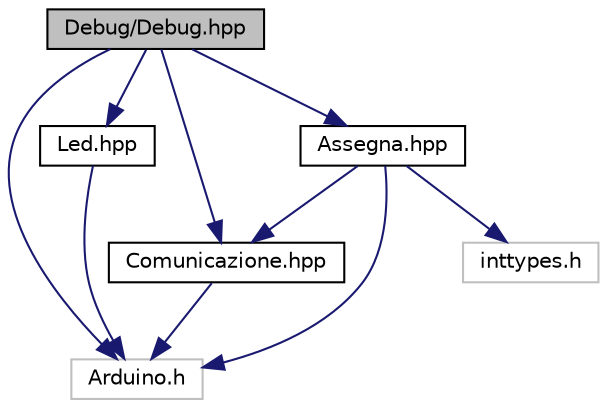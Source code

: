 digraph "Debug/Debug.hpp"
{
  edge [fontname="Helvetica",fontsize="10",labelfontname="Helvetica",labelfontsize="10"];
  node [fontname="Helvetica",fontsize="10",shape=record];
  Node0 [label="Debug/Debug.hpp",height=0.2,width=0.4,color="black", fillcolor="grey75", style="filled", fontcolor="black"];
  Node0 -> Node1 [color="midnightblue",fontsize="10",style="solid"];
  Node1 [label="Arduino.h",height=0.2,width=0.4,color="grey75", fillcolor="white", style="filled"];
  Node0 -> Node2 [color="midnightblue",fontsize="10",style="solid"];
  Node2 [label="Led.hpp",height=0.2,width=0.4,color="black", fillcolor="white", style="filled",URL="$_led_8hpp.html",tooltip="Header della classe Led, che controlla il LED associato alla classe Debug. "];
  Node2 -> Node1 [color="midnightblue",fontsize="10",style="solid"];
  Node0 -> Node3 [color="midnightblue",fontsize="10",style="solid"];
  Node3 [label="Comunicazione.hpp",height=0.2,width=0.4,color="black", fillcolor="white", style="filled",URL="$_comunicazione_8hpp.html",tooltip="Header della classe Comunicazione, una classe di supporto per Debug. "];
  Node3 -> Node1 [color="midnightblue",fontsize="10",style="solid"];
  Node0 -> Node4 [color="midnightblue",fontsize="10",style="solid"];
  Node4 [label="Assegna.hpp",height=0.2,width=0.4,color="black", fillcolor="white", style="filled",URL="$_assegna_8hpp.html",tooltip="Funzioni per l&#39;assegnazione di un valore a una variabile del programma. "];
  Node4 -> Node1 [color="midnightblue",fontsize="10",style="solid"];
  Node4 -> Node5 [color="midnightblue",fontsize="10",style="solid"];
  Node5 [label="inttypes.h",height=0.2,width=0.4,color="grey75", fillcolor="white", style="filled"];
  Node4 -> Node3 [color="midnightblue",fontsize="10",style="solid"];
}
